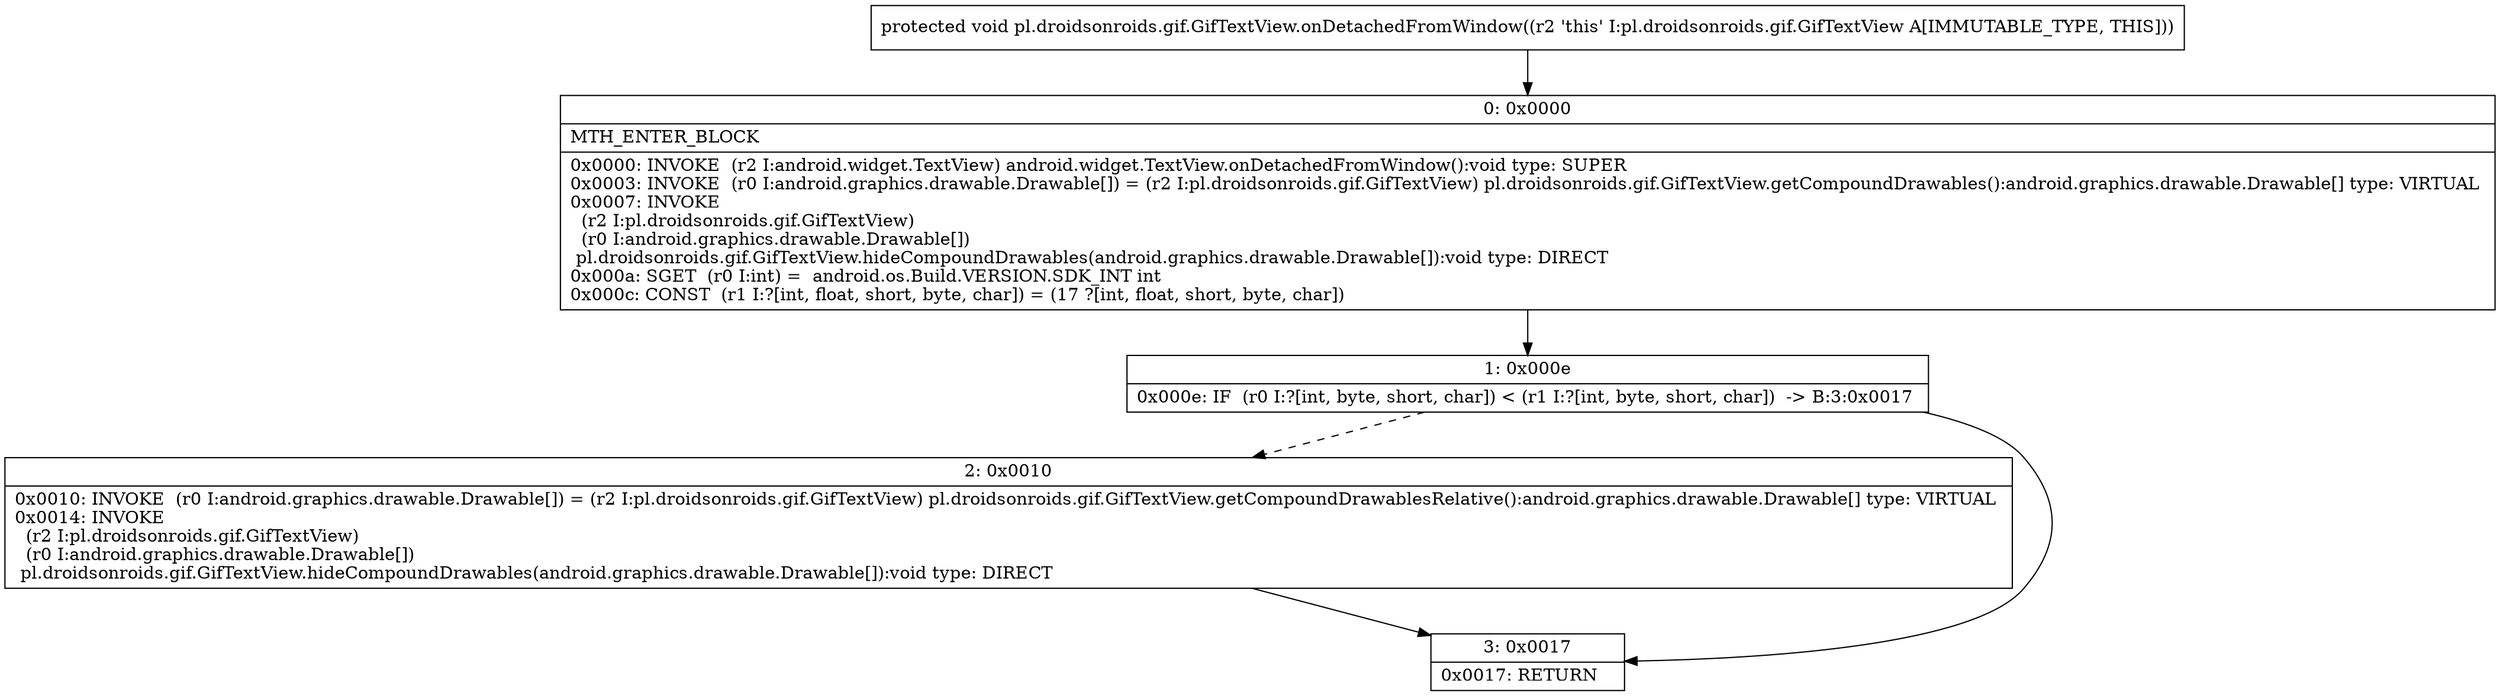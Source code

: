 digraph "CFG forpl.droidsonroids.gif.GifTextView.onDetachedFromWindow()V" {
Node_0 [shape=record,label="{0\:\ 0x0000|MTH_ENTER_BLOCK\l|0x0000: INVOKE  (r2 I:android.widget.TextView) android.widget.TextView.onDetachedFromWindow():void type: SUPER \l0x0003: INVOKE  (r0 I:android.graphics.drawable.Drawable[]) = (r2 I:pl.droidsonroids.gif.GifTextView) pl.droidsonroids.gif.GifTextView.getCompoundDrawables():android.graphics.drawable.Drawable[] type: VIRTUAL \l0x0007: INVOKE  \l  (r2 I:pl.droidsonroids.gif.GifTextView)\l  (r0 I:android.graphics.drawable.Drawable[])\l pl.droidsonroids.gif.GifTextView.hideCompoundDrawables(android.graphics.drawable.Drawable[]):void type: DIRECT \l0x000a: SGET  (r0 I:int) =  android.os.Build.VERSION.SDK_INT int \l0x000c: CONST  (r1 I:?[int, float, short, byte, char]) = (17 ?[int, float, short, byte, char]) \l}"];
Node_1 [shape=record,label="{1\:\ 0x000e|0x000e: IF  (r0 I:?[int, byte, short, char]) \< (r1 I:?[int, byte, short, char])  \-\> B:3:0x0017 \l}"];
Node_2 [shape=record,label="{2\:\ 0x0010|0x0010: INVOKE  (r0 I:android.graphics.drawable.Drawable[]) = (r2 I:pl.droidsonroids.gif.GifTextView) pl.droidsonroids.gif.GifTextView.getCompoundDrawablesRelative():android.graphics.drawable.Drawable[] type: VIRTUAL \l0x0014: INVOKE  \l  (r2 I:pl.droidsonroids.gif.GifTextView)\l  (r0 I:android.graphics.drawable.Drawable[])\l pl.droidsonroids.gif.GifTextView.hideCompoundDrawables(android.graphics.drawable.Drawable[]):void type: DIRECT \l}"];
Node_3 [shape=record,label="{3\:\ 0x0017|0x0017: RETURN   \l}"];
MethodNode[shape=record,label="{protected void pl.droidsonroids.gif.GifTextView.onDetachedFromWindow((r2 'this' I:pl.droidsonroids.gif.GifTextView A[IMMUTABLE_TYPE, THIS])) }"];
MethodNode -> Node_0;
Node_0 -> Node_1;
Node_1 -> Node_2[style=dashed];
Node_1 -> Node_3;
Node_2 -> Node_3;
}

